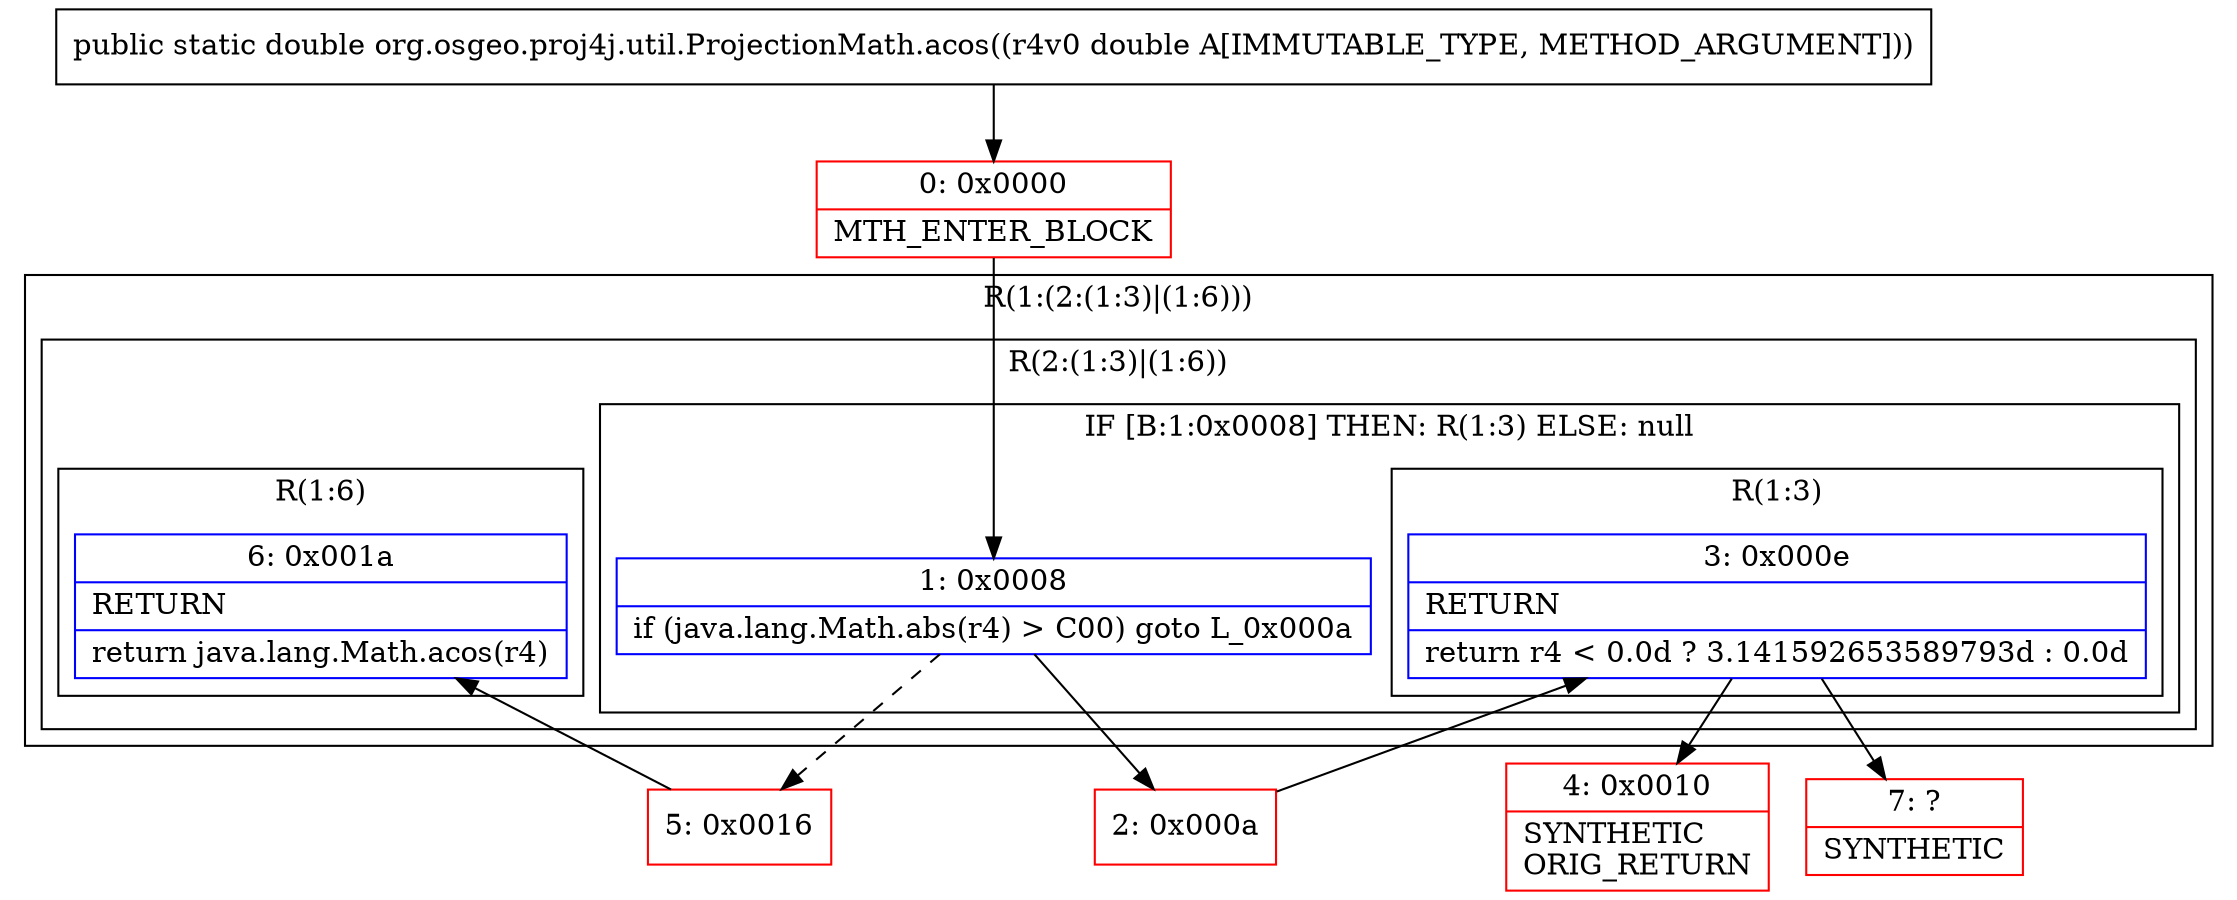 digraph "CFG fororg.osgeo.proj4j.util.ProjectionMath.acos(D)D" {
subgraph cluster_Region_2118261470 {
label = "R(1:(2:(1:3)|(1:6)))";
node [shape=record,color=blue];
subgraph cluster_Region_1319806670 {
label = "R(2:(1:3)|(1:6))";
node [shape=record,color=blue];
subgraph cluster_IfRegion_390775941 {
label = "IF [B:1:0x0008] THEN: R(1:3) ELSE: null";
node [shape=record,color=blue];
Node_1 [shape=record,label="{1\:\ 0x0008|if (java.lang.Math.abs(r4) \> C00) goto L_0x000a\l}"];
subgraph cluster_Region_463887233 {
label = "R(1:3)";
node [shape=record,color=blue];
Node_3 [shape=record,label="{3\:\ 0x000e|RETURN\l|return r4 \< 0.0d ? 3.141592653589793d : 0.0d\l}"];
}
}
subgraph cluster_Region_1977366209 {
label = "R(1:6)";
node [shape=record,color=blue];
Node_6 [shape=record,label="{6\:\ 0x001a|RETURN\l|return java.lang.Math.acos(r4)\l}"];
}
}
}
Node_0 [shape=record,color=red,label="{0\:\ 0x0000|MTH_ENTER_BLOCK\l}"];
Node_2 [shape=record,color=red,label="{2\:\ 0x000a}"];
Node_4 [shape=record,color=red,label="{4\:\ 0x0010|SYNTHETIC\lORIG_RETURN\l}"];
Node_5 [shape=record,color=red,label="{5\:\ 0x0016}"];
Node_7 [shape=record,color=red,label="{7\:\ ?|SYNTHETIC\l}"];
MethodNode[shape=record,label="{public static double org.osgeo.proj4j.util.ProjectionMath.acos((r4v0 double A[IMMUTABLE_TYPE, METHOD_ARGUMENT])) }"];
MethodNode -> Node_0;
Node_1 -> Node_2;
Node_1 -> Node_5[style=dashed];
Node_3 -> Node_4;
Node_3 -> Node_7;
Node_0 -> Node_1;
Node_2 -> Node_3;
Node_5 -> Node_6;
}

